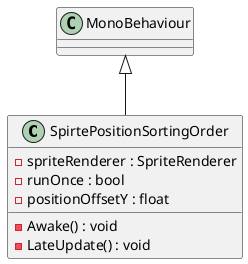 @startuml
class SpirtePositionSortingOrder {
    - spriteRenderer : SpriteRenderer
    - runOnce : bool
    - positionOffsetY : float
    - Awake() : void
    - LateUpdate() : void
}
MonoBehaviour <|-- SpirtePositionSortingOrder
@enduml
